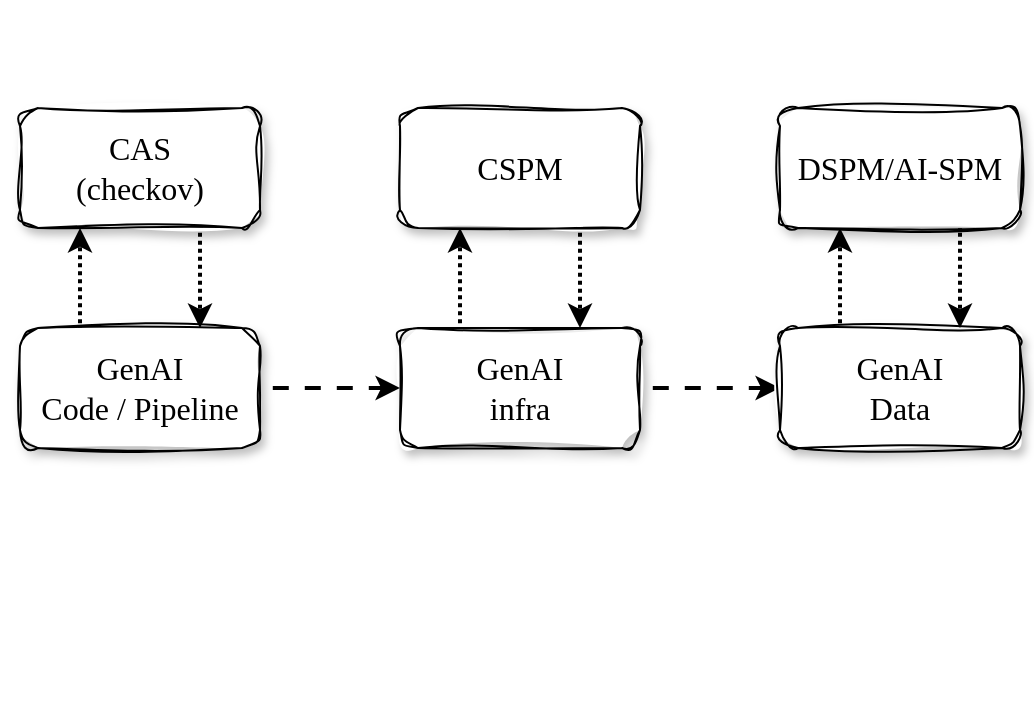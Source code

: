 <mxfile version="24.7.8">
  <diagram name="Page-1" id="esc_NqmdAPWGyChspLkq">
    <mxGraphModel dx="653" dy="342" grid="1" gridSize="10" guides="1" tooltips="1" connect="1" arrows="1" fold="1" page="1" pageScale="1" pageWidth="850" pageHeight="1100" math="0" shadow="0">
      <root>
        <mxCell id="0" />
        <mxCell id="1" parent="0" />
        <mxCell id="koX_W-T4L0hcpx8nDgxN-5" style="edgeStyle=orthogonalEdgeStyle;shape=connector;rounded=0;orthogonalLoop=1;jettySize=auto;html=1;exitX=1;exitY=0.5;exitDx=0;exitDy=0;entryX=0;entryY=0.5;entryDx=0;entryDy=0;strokeColor=default;strokeWidth=2;align=center;verticalAlign=middle;fontFamily=Gloria Hallelujah;fontSource=https%3A%2F%2Ffonts.googleapis.com%2Fcss%3Ffamily%3DGloria%2BHallelujah;fontSize=16;fontColor=default;labelBackgroundColor=default;endArrow=classic;flowAnimation=1;" edge="1" parent="1" source="Ty8LYmmAGz1MvY_-nJhp-2" target="Ty8LYmmAGz1MvY_-nJhp-5">
          <mxGeometry relative="1" as="geometry" />
        </mxCell>
        <mxCell id="koX_W-T4L0hcpx8nDgxN-11" style="edgeStyle=orthogonalEdgeStyle;shape=connector;rounded=0;orthogonalLoop=1;jettySize=auto;html=1;exitX=0.25;exitY=0;exitDx=0;exitDy=0;entryX=0.25;entryY=1;entryDx=0;entryDy=0;dashed=1;dashPattern=1 1;strokeColor=default;strokeWidth=2;align=center;verticalAlign=middle;fontFamily=Gloria Hallelujah;fontSource=https%3A%2F%2Ffonts.googleapis.com%2Fcss%3Ffamily%3DGloria%2BHallelujah;fontSize=16;fontColor=default;labelBackgroundColor=default;endArrow=classic;flowAnimation=1;" edge="1" parent="1" source="Ty8LYmmAGz1MvY_-nJhp-2" target="koX_W-T4L0hcpx8nDgxN-9">
          <mxGeometry relative="1" as="geometry" />
        </mxCell>
        <mxCell id="Ty8LYmmAGz1MvY_-nJhp-2" value="GenAI&lt;div&gt;infra&lt;/div&gt;" style="rounded=1;whiteSpace=wrap;html=1;glass=0;sketch=1;curveFitting=1;jiggle=2;shadow=1;fontFamily=Gloria Hallelujah;fontSource=https%3A%2F%2Ffonts.googleapis.com%2Fcss%3Ffamily%3DGloria%2BHallelujah;fontSize=16;" parent="1" vertex="1">
          <mxGeometry x="350" y="340" width="120" height="60" as="geometry" />
        </mxCell>
        <mxCell id="koX_W-T4L0hcpx8nDgxN-4" style="edgeStyle=orthogonalEdgeStyle;shape=connector;rounded=0;orthogonalLoop=1;jettySize=auto;html=1;exitX=1;exitY=0.5;exitDx=0;exitDy=0;entryX=0;entryY=0.5;entryDx=0;entryDy=0;strokeColor=default;strokeWidth=2;align=center;verticalAlign=middle;fontFamily=Gloria Hallelujah;fontSource=https%3A%2F%2Ffonts.googleapis.com%2Fcss%3Ffamily%3DGloria%2BHallelujah;fontSize=16;fontColor=default;labelBackgroundColor=default;endArrow=classic;flowAnimation=1;" edge="1" parent="1" source="Ty8LYmmAGz1MvY_-nJhp-4" target="Ty8LYmmAGz1MvY_-nJhp-2">
          <mxGeometry relative="1" as="geometry" />
        </mxCell>
        <mxCell id="koX_W-T4L0hcpx8nDgxN-7" style="edgeStyle=orthogonalEdgeStyle;shape=connector;rounded=0;orthogonalLoop=1;jettySize=auto;html=1;exitX=0.25;exitY=0;exitDx=0;exitDy=0;entryX=0.25;entryY=1;entryDx=0;entryDy=0;dashed=1;dashPattern=1 1;strokeColor=default;strokeWidth=2;align=center;verticalAlign=middle;fontFamily=Gloria Hallelujah;fontSource=https%3A%2F%2Ffonts.googleapis.com%2Fcss%3Ffamily%3DGloria%2BHallelujah;fontSize=16;fontColor=default;labelBackgroundColor=default;endArrow=classic;flowAnimation=1;" edge="1" parent="1" source="Ty8LYmmAGz1MvY_-nJhp-4" target="koX_W-T4L0hcpx8nDgxN-2">
          <mxGeometry relative="1" as="geometry" />
        </mxCell>
        <mxCell id="Ty8LYmmAGz1MvY_-nJhp-4" value="GenAI&lt;div&gt;Code / Pipeline&lt;/div&gt;" style="rounded=1;whiteSpace=wrap;html=1;glass=0;sketch=1;curveFitting=1;jiggle=2;shadow=1;fontFamily=Gloria Hallelujah;fontSource=https%3A%2F%2Ffonts.googleapis.com%2Fcss%3Ffamily%3DGloria%2BHallelujah;fontSize=16;" parent="1" vertex="1">
          <mxGeometry x="160" y="340" width="120" height="60" as="geometry" />
        </mxCell>
        <mxCell id="koX_W-T4L0hcpx8nDgxN-13" style="edgeStyle=orthogonalEdgeStyle;shape=connector;rounded=0;orthogonalLoop=1;jettySize=auto;html=1;exitX=0.25;exitY=0;exitDx=0;exitDy=0;entryX=0.25;entryY=1;entryDx=0;entryDy=0;dashed=1;dashPattern=1 1;strokeColor=default;strokeWidth=2;align=center;verticalAlign=middle;fontFamily=Gloria Hallelujah;fontSource=https%3A%2F%2Ffonts.googleapis.com%2Fcss%3Ffamily%3DGloria%2BHallelujah;fontSize=16;fontColor=default;labelBackgroundColor=default;endArrow=classic;flowAnimation=1;" edge="1" parent="1" source="Ty8LYmmAGz1MvY_-nJhp-5" target="koX_W-T4L0hcpx8nDgxN-10">
          <mxGeometry relative="1" as="geometry" />
        </mxCell>
        <mxCell id="Ty8LYmmAGz1MvY_-nJhp-5" value="GenAI&lt;div&gt;Data&lt;/div&gt;" style="rounded=1;whiteSpace=wrap;html=1;glass=0;sketch=1;curveFitting=1;jiggle=2;shadow=1;fontFamily=Gloria Hallelujah;fontSource=https%3A%2F%2Ffonts.googleapis.com%2Fcss%3Ffamily%3DGloria%2BHallelujah;fontSize=16;" parent="1" vertex="1">
          <mxGeometry x="540" y="340" width="120" height="60" as="geometry" />
        </mxCell>
        <mxCell id="koX_W-T4L0hcpx8nDgxN-8" style="edgeStyle=orthogonalEdgeStyle;shape=connector;rounded=0;orthogonalLoop=1;jettySize=auto;html=1;exitX=0.75;exitY=1;exitDx=0;exitDy=0;entryX=0.75;entryY=0;entryDx=0;entryDy=0;dashed=1;dashPattern=1 1;strokeColor=default;strokeWidth=2;align=center;verticalAlign=middle;fontFamily=Gloria Hallelujah;fontSource=https%3A%2F%2Ffonts.googleapis.com%2Fcss%3Ffamily%3DGloria%2BHallelujah;fontSize=16;fontColor=default;labelBackgroundColor=default;endArrow=classic;flowAnimation=1;" edge="1" parent="1" source="koX_W-T4L0hcpx8nDgxN-2" target="Ty8LYmmAGz1MvY_-nJhp-4">
          <mxGeometry relative="1" as="geometry" />
        </mxCell>
        <mxCell id="koX_W-T4L0hcpx8nDgxN-2" value="CAS&lt;br&gt;(checkov)" style="rounded=1;whiteSpace=wrap;html=1;glass=0;sketch=1;curveFitting=1;jiggle=2;shadow=1;fontFamily=Gloria Hallelujah;fontSource=https%3A%2F%2Ffonts.googleapis.com%2Fcss%3Ffamily%3DGloria%2BHallelujah;fontSize=16;" vertex="1" parent="1">
          <mxGeometry x="160" y="230" width="120" height="60" as="geometry" />
        </mxCell>
        <mxCell id="koX_W-T4L0hcpx8nDgxN-12" style="edgeStyle=orthogonalEdgeStyle;shape=connector;rounded=0;orthogonalLoop=1;jettySize=auto;html=1;exitX=0.75;exitY=1;exitDx=0;exitDy=0;entryX=0.75;entryY=0;entryDx=0;entryDy=0;dashed=1;dashPattern=1 1;strokeColor=default;strokeWidth=2;align=center;verticalAlign=middle;fontFamily=Gloria Hallelujah;fontSource=https%3A%2F%2Ffonts.googleapis.com%2Fcss%3Ffamily%3DGloria%2BHallelujah;fontSize=16;fontColor=default;labelBackgroundColor=default;endArrow=classic;flowAnimation=1;" edge="1" parent="1" source="koX_W-T4L0hcpx8nDgxN-9" target="Ty8LYmmAGz1MvY_-nJhp-2">
          <mxGeometry relative="1" as="geometry" />
        </mxCell>
        <mxCell id="koX_W-T4L0hcpx8nDgxN-9" value="CSPM" style="rounded=1;whiteSpace=wrap;html=1;glass=0;sketch=1;curveFitting=1;jiggle=2;shadow=1;fontFamily=Gloria Hallelujah;fontSource=https%3A%2F%2Ffonts.googleapis.com%2Fcss%3Ffamily%3DGloria%2BHallelujah;fontSize=16;" vertex="1" parent="1">
          <mxGeometry x="350" y="230" width="120" height="60" as="geometry" />
        </mxCell>
        <mxCell id="koX_W-T4L0hcpx8nDgxN-14" style="edgeStyle=orthogonalEdgeStyle;shape=connector;rounded=0;orthogonalLoop=1;jettySize=auto;html=1;exitX=0.75;exitY=1;exitDx=0;exitDy=0;entryX=0.75;entryY=0;entryDx=0;entryDy=0;dashed=1;dashPattern=1 1;strokeColor=default;strokeWidth=2;align=center;verticalAlign=middle;fontFamily=Gloria Hallelujah;fontSource=https%3A%2F%2Ffonts.googleapis.com%2Fcss%3Ffamily%3DGloria%2BHallelujah;fontSize=16;fontColor=default;labelBackgroundColor=default;endArrow=classic;flowAnimation=1;" edge="1" parent="1" source="koX_W-T4L0hcpx8nDgxN-10" target="Ty8LYmmAGz1MvY_-nJhp-5">
          <mxGeometry relative="1" as="geometry" />
        </mxCell>
        <mxCell id="koX_W-T4L0hcpx8nDgxN-10" value="DSPM/AI-SPM" style="rounded=1;whiteSpace=wrap;html=1;glass=0;sketch=1;curveFitting=1;jiggle=2;shadow=1;fontFamily=Gloria Hallelujah;fontSource=https%3A%2F%2Ffonts.googleapis.com%2Fcss%3Ffamily%3DGloria%2BHallelujah;fontSize=16;" vertex="1" parent="1">
          <mxGeometry x="540" y="230" width="120" height="60" as="geometry" />
        </mxCell>
        <mxCell id="koX_W-T4L0hcpx8nDgxN-15" value="" style="shape=image;verticalLabelPosition=bottom;labelBackgroundColor=default;verticalAlign=top;aspect=fixed;imageAspect=0;image=https://cdn.prod.website-files.com/6645c0129428882861d078b8/66603a39bd44aeb85269ceea_655df7e9805dd2bd768367ef_llamaindex-removebg-preview.png;" vertex="1" parent="1">
          <mxGeometry x="150" y="410" width="60" height="60" as="geometry" />
        </mxCell>
        <mxCell id="koX_W-T4L0hcpx8nDgxN-18" value="" style="shape=image;imageAspect=0;aspect=fixed;verticalLabelPosition=bottom;verticalAlign=top;rounded=1;shadow=1;glass=0;sketch=1;jiggle=2;curveFitting=1;strokeColor=default;align=center;fontFamily=Gloria Hallelujah;fontSource=https%3A%2F%2Ffonts.googleapis.com%2Fcss%3Ffamily%3DGloria%2BHallelujah;fontSize=16;fontColor=default;labelBackgroundColor=default;fillColor=default;image=https://assets.streamlinehq.com/image/private/w_300,h_300,ar_1/f_auto/v1/icons/logos/langchain-ipuhh4qo1jz5ssl4x0g2a.png/langchain-dp1uxj2zn3752pntqnpfu2.png?_a=DAJFJtWIZAAC;" vertex="1" parent="1">
          <mxGeometry x="220.32" y="415" width="50" height="50" as="geometry" />
        </mxCell>
        <mxCell id="koX_W-T4L0hcpx8nDgxN-20" value="" style="shape=image;imageAspect=0;aspect=fixed;verticalLabelPosition=bottom;verticalAlign=top;rounded=1;shadow=1;glass=0;sketch=1;jiggle=2;curveFitting=1;strokeColor=default;align=center;fontFamily=Gloria Hallelujah;fontSource=https%3A%2F%2Ffonts.googleapis.com%2Fcss%3Ffamily%3DGloria%2BHallelujah;fontSize=16;fontColor=default;labelBackgroundColor=default;fillColor=default;image=https://cdn.freebiesupply.com/logos/large/2x/python-5-logo-png-transparent.png;" vertex="1" parent="1">
          <mxGeometry x="169.68" y="480" width="30.12" height="30" as="geometry" />
        </mxCell>
        <mxCell id="koX_W-T4L0hcpx8nDgxN-22" value="" style="shape=image;imageAspect=0;aspect=fixed;verticalLabelPosition=bottom;verticalAlign=top;rounded=1;shadow=1;glass=0;sketch=1;jiggle=2;curveFitting=1;strokeColor=default;align=center;fontFamily=Gloria Hallelujah;fontSource=https%3A%2F%2Ffonts.googleapis.com%2Fcss%3Ffamily%3DGloria%2BHallelujah;fontSize=16;fontColor=default;labelBackgroundColor=default;fillColor=default;image=https://svgmix.com/uploads/b49994-checkov.svg;" vertex="1" parent="1">
          <mxGeometry x="169.68" y="180" width="100.64" height="30" as="geometry" />
        </mxCell>
        <mxCell id="koX_W-T4L0hcpx8nDgxN-24" value="" style="shape=image;imageAspect=0;aspect=fixed;verticalLabelPosition=bottom;verticalAlign=top;rounded=1;shadow=1;glass=0;sketch=1;jiggle=2;curveFitting=1;strokeColor=default;align=center;fontFamily=Gloria Hallelujah;fontSource=https%3A%2F%2Ffonts.googleapis.com%2Fcss%3Ffamily%3DGloria%2BHallelujah;fontSize=16;fontColor=default;labelBackgroundColor=default;fillColor=default;image=https://avatars.githubusercontent.com/u/127165244?v=4;" vertex="1" parent="1">
          <mxGeometry x="220.32" y="470" width="50" height="50" as="geometry" />
        </mxCell>
        <mxCell id="koX_W-T4L0hcpx8nDgxN-25" value="" style="shape=image;verticalLabelPosition=bottom;labelBackgroundColor=default;verticalAlign=top;aspect=fixed;imageAspect=0;image=https://upload.wikimedia.org/wikipedia/commons/thumb/8/8a/Google_Gemini_logo.svg/2560px-Google_Gemini_logo.svg.png;" vertex="1" parent="1">
          <mxGeometry x="535" y="415" width="80.83" height="29.84" as="geometry" />
        </mxCell>
        <mxCell id="koX_W-T4L0hcpx8nDgxN-26" value="" style="shape=image;verticalLabelPosition=bottom;labelBackgroundColor=default;verticalAlign=top;aspect=fixed;imageAspect=0;image=https://static.vecteezy.com/system/resources/previews/022/227/364/non_2x/openai-chatgpt-logo-icon-free-png.png;" vertex="1" parent="1">
          <mxGeometry x="625" y="415" width="40" height="40" as="geometry" />
        </mxCell>
        <mxCell id="koX_W-T4L0hcpx8nDgxN-27" value="" style="shape=image;verticalLabelPosition=bottom;labelBackgroundColor=default;verticalAlign=top;aspect=fixed;imageAspect=0;image=https://cdn.worldvectorlogo.com/logos/amazon-s3-simple-storage-service.svg;" vertex="1" parent="1">
          <mxGeometry x="350" y="422.5" width="35" height="35" as="geometry" />
        </mxCell>
        <mxCell id="koX_W-T4L0hcpx8nDgxN-30" value="" style="shape=image;verticalLabelPosition=bottom;labelBackgroundColor=default;verticalAlign=top;aspect=fixed;imageAspect=0;image=https://k21academy.com/wp-content/uploads/2021/02/Google-Cloud-Storage-logo.png;" vertex="1" parent="1">
          <mxGeometry x="435" y="422.5" width="35" height="35" as="geometry" />
        </mxCell>
        <mxCell id="koX_W-T4L0hcpx8nDgxN-32" value="" style="shape=image;imageAspect=0;aspect=fixed;verticalLabelPosition=bottom;verticalAlign=top;rounded=1;shadow=1;glass=0;sketch=1;jiggle=2;curveFitting=1;strokeColor=default;align=center;fontFamily=Gloria Hallelujah;fontSource=https%3A%2F%2Ffonts.googleapis.com%2Fcss%3Ffamily%3DGloria%2BHallelujah;fontSize=16;fontColor=default;labelBackgroundColor=default;fillColor=default;image=https://www.outsystems.com/Forge_CW/_image.aspx/Q8LvY--6WakOw9afDCuuGbQ9u-QKbiqiEaG1FDMiKVo=/aws-bedrock-runtime-2023-01-04%2000-00-00-2024-12-02%2015-44-52;" vertex="1" parent="1">
          <mxGeometry x="349" y="470" width="36" height="36" as="geometry" />
        </mxCell>
        <mxCell id="koX_W-T4L0hcpx8nDgxN-33" value="" style="shape=image;verticalLabelPosition=bottom;labelBackgroundColor=default;verticalAlign=top;aspect=fixed;imageAspect=0;image=https://upload.wikimedia.org/wikipedia/commons/thumb/0/05/Vertex_AI_Logo.svg/2048px-Vertex_AI_Logo.svg.png;" vertex="1" parent="1">
          <mxGeometry x="387.5" y="465.5" width="45" height="45" as="geometry" />
        </mxCell>
        <mxCell id="koX_W-T4L0hcpx8nDgxN-35" value="" style="shape=image;imageAspect=0;aspect=fixed;verticalLabelPosition=bottom;verticalAlign=top;rounded=1;shadow=1;glass=0;sketch=1;jiggle=2;curveFitting=1;strokeColor=default;align=center;fontFamily=Gloria Hallelujah;fontSource=https%3A%2F%2Ffonts.googleapis.com%2Fcss%3Ffamily%3DGloria%2BHallelujah;fontSize=16;fontColor=default;labelBackgroundColor=default;fillColor=default;image=https://avatars.githubusercontent.com/u/73504361?s=200&amp;v=4;" vertex="1" parent="1">
          <mxGeometry x="435" y="470" width="40" height="40" as="geometry" />
        </mxCell>
        <mxCell id="koX_W-T4L0hcpx8nDgxN-36" value="" style="shape=image;verticalLabelPosition=bottom;labelBackgroundColor=default;verticalAlign=top;aspect=fixed;imageAspect=0;image=https://registry.npmmirror.com/@lobehub/icons-static-png/latest/files/light/ollama.png;" vertex="1" parent="1">
          <mxGeometry x="388" y="418" width="44" height="44" as="geometry" />
        </mxCell>
        <mxCell id="koX_W-T4L0hcpx8nDgxN-37" value="" style="shape=image;verticalLabelPosition=bottom;labelBackgroundColor=default;verticalAlign=top;aspect=fixed;imageAspect=0;image=https://registry.npmmirror.com/@lobehub/icons-static-png/latest/files/dark/claude-color.png;" vertex="1" parent="1">
          <mxGeometry x="533.41" y="457.5" width="32.5" height="32.5" as="geometry" />
        </mxCell>
        <mxCell id="koX_W-T4L0hcpx8nDgxN-38" value="" style="shape=image;verticalLabelPosition=bottom;labelBackgroundColor=default;verticalAlign=top;aspect=fixed;imageAspect=0;image=https://pngimg.com/d/meta_PNG5.png;" vertex="1" parent="1">
          <mxGeometry x="581.18" y="461.25" width="37.64" height="25" as="geometry" />
        </mxCell>
      </root>
    </mxGraphModel>
  </diagram>
</mxfile>
